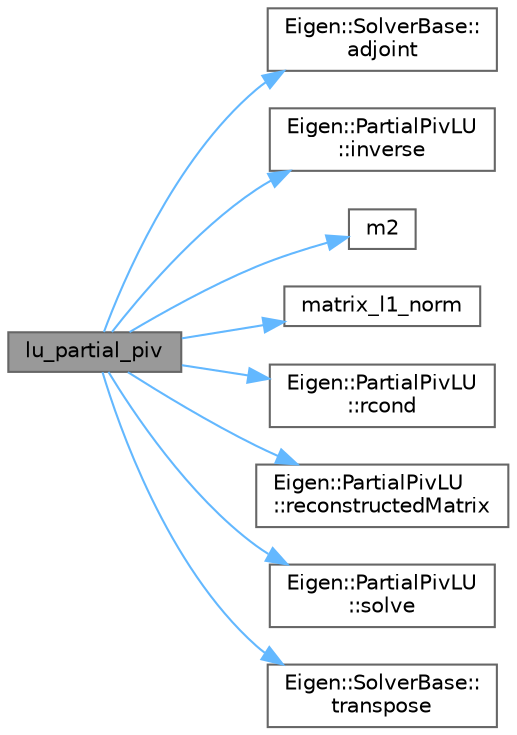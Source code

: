 digraph "lu_partial_piv"
{
 // LATEX_PDF_SIZE
  bgcolor="transparent";
  edge [fontname=Helvetica,fontsize=10,labelfontname=Helvetica,labelfontsize=10];
  node [fontname=Helvetica,fontsize=10,shape=box,height=0.2,width=0.4];
  rankdir="LR";
  Node1 [id="Node000001",label="lu_partial_piv",height=0.2,width=0.4,color="gray40", fillcolor="grey60", style="filled", fontcolor="black",tooltip=" "];
  Node1 -> Node2 [id="edge1_Node000001_Node000002",color="steelblue1",style="solid",tooltip=" "];
  Node2 [id="Node000002",label="Eigen::SolverBase::\ladjoint",height=0.2,width=0.4,color="grey40", fillcolor="white", style="filled",URL="$class_eigen_1_1_solver_base.html#a05a3686a89888681c8e0c2bcab6d1ce5",tooltip=" "];
  Node1 -> Node3 [id="edge2_Node000001_Node000003",color="steelblue1",style="solid",tooltip=" "];
  Node3 [id="Node000003",label="Eigen::PartialPivLU\l::inverse",height=0.2,width=0.4,color="grey40", fillcolor="white", style="filled",URL="$class_eigen_1_1_partial_piv_l_u.html#a251cf261b4ad7b8a4407d0c1762b4d7b",tooltip=" "];
  Node1 -> Node4 [id="edge3_Node000001_Node000004",color="steelblue1",style="solid",tooltip=" "];
  Node4 [id="Node000004",label="m2",height=0.2,width=0.4,color="grey40", fillcolor="white", style="filled",URL="$_tutorial___map__using_8cpp.html#ab3a01b595d22393ace0d30d5fa299f76",tooltip=" "];
  Node1 -> Node5 [id="edge4_Node000001_Node000005",color="steelblue1",style="solid",tooltip=" "];
  Node5 [id="Node000005",label="matrix_l1_norm",height=0.2,width=0.4,color="grey40", fillcolor="white", style="filled",URL="$test_2lu_8cpp.html#ace77ef77efbdd3e1081b5db8514ca292",tooltip=" "];
  Node1 -> Node6 [id="edge5_Node000001_Node000006",color="steelblue1",style="solid",tooltip=" "];
  Node6 [id="Node000006",label="Eigen::PartialPivLU\l::rcond",height=0.2,width=0.4,color="grey40", fillcolor="white", style="filled",URL="$class_eigen_1_1_partial_piv_l_u.html#a472b46d5d9ff7c328e1dccc13805f690",tooltip=" "];
  Node1 -> Node7 [id="edge6_Node000001_Node000007",color="steelblue1",style="solid",tooltip=" "];
  Node7 [id="Node000007",label="Eigen::PartialPivLU\l::reconstructedMatrix",height=0.2,width=0.4,color="grey40", fillcolor="white", style="filled",URL="$class_eigen_1_1_partial_piv_l_u.html#aba7f1ee83537b0d240ebf206503a4920",tooltip=" "];
  Node1 -> Node8 [id="edge7_Node000001_Node000008",color="steelblue1",style="solid",tooltip=" "];
  Node8 [id="Node000008",label="Eigen::PartialPivLU\l::solve",height=0.2,width=0.4,color="grey40", fillcolor="white", style="filled",URL="$class_eigen_1_1_partial_piv_l_u.html#a27b1d4328fee23519e655fbbcb93d5ea",tooltip=" "];
  Node1 -> Node9 [id="edge8_Node000001_Node000009",color="steelblue1",style="solid",tooltip=" "];
  Node9 [id="Node000009",label="Eigen::SolverBase::\ltranspose",height=0.2,width=0.4,color="grey40", fillcolor="white", style="filled",URL="$class_eigen_1_1_solver_base.html#a732e75b5132bb4db3775916927b0e86c",tooltip=" "];
}
